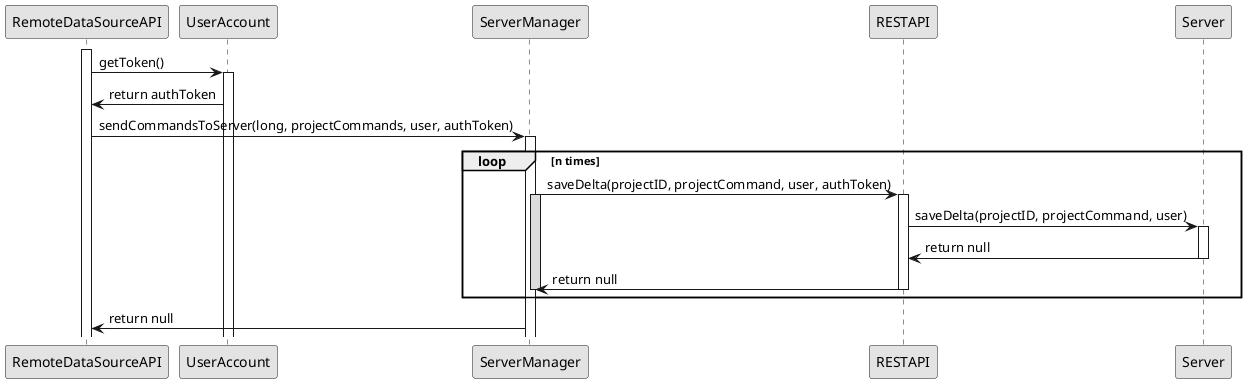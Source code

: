 @startuml Methode_ErfolgreicherAufrufVonSendCommandsToServer
skinparam monochrome true
skinparam shadowing false
skinparam genericDisplay old
skinparam classAttributeIconSize 0
hide circle

    activate RemoteDataSourceAPI 
UserAccount <- RemoteDataSourceAPI: getToken()
    activate UserAccount 
UserAccount -> RemoteDataSourceAPI: return authToken
RemoteDataSourceAPI -> ServerManager: sendCommandsToServer(long, projectCommands, user, authToken)
    activate ServerManager
loop n times
    ServerManager -> RESTAPI: saveDelta(projectID, projectCommand, user, authToken)
        activate ServerManager #DDDDDD
        activate RESTAPI 
    RESTAPI ->  Server: saveDelta(projectID, projectCommand, user)
        activate Server 
    Server -> RESTAPI: return null
        deactivate Server
    RESTAPI -> ServerManager: return null
        deactivate RESTAPI
        deactivate ServerManager
end
ServerManager -> RemoteDataSourceAPI: return null
@enduml